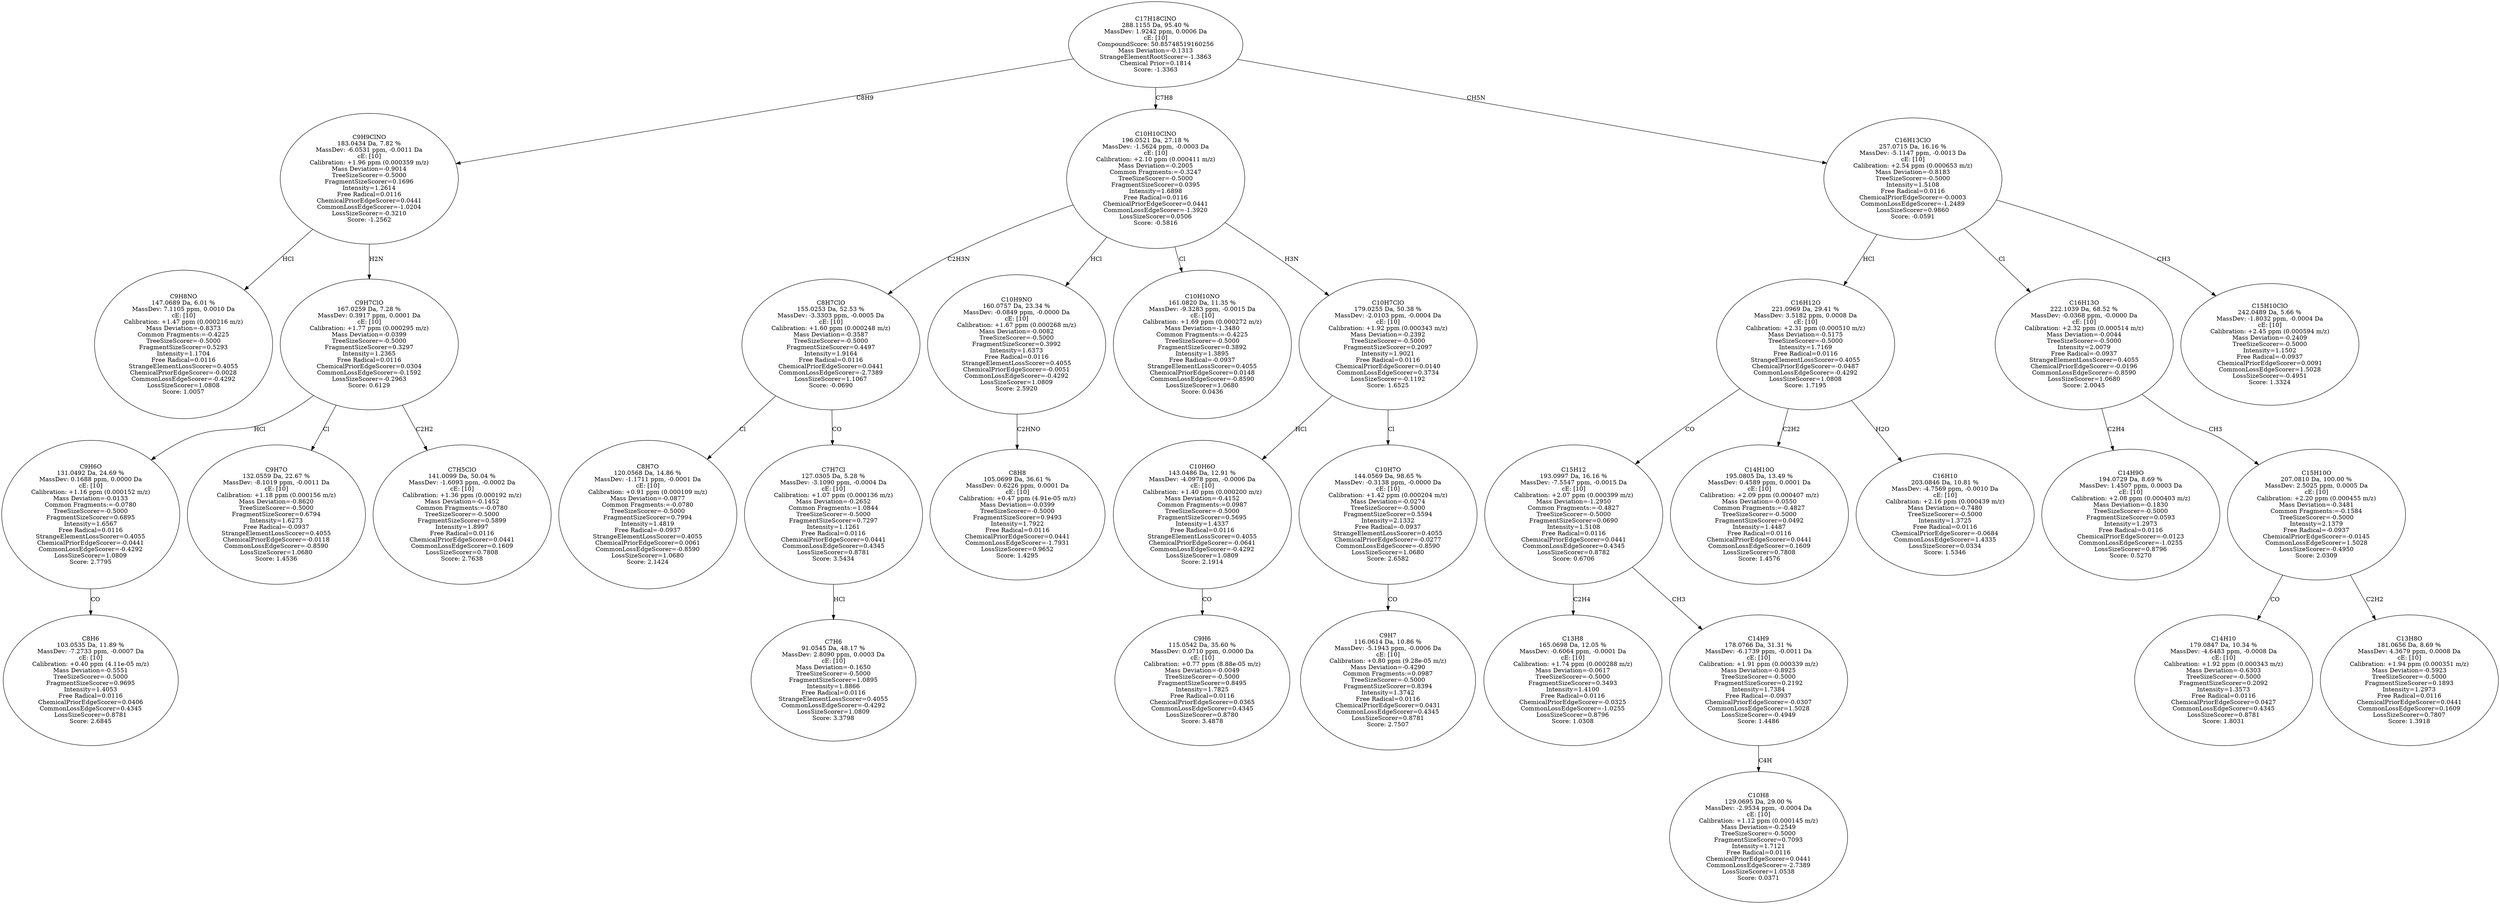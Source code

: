 strict digraph {
v1 [label="C9H8NO\n147.0689 Da, 6.01 %\nMassDev: 7.1105 ppm, 0.0010 Da\ncE: [10]\nCalibration: +1.47 ppm (0.000216 m/z)\nMass Deviation=-0.8373\nCommon Fragments:=-0.4225\nTreeSizeScorer=-0.5000\nFragmentSizeScorer=0.5293\nIntensity=1.1704\nFree Radical=0.0116\nStrangeElementLossScorer=0.4055\nChemicalPriorEdgeScorer=-0.0028\nCommonLossEdgeScorer=-0.4292\nLossSizeScorer=1.0808\nScore: 1.0057"];
v2 [label="C8H6\n103.0535 Da, 11.89 %\nMassDev: -7.2733 ppm, -0.0007 Da\ncE: [10]\nCalibration: +0.40 ppm (4.11e-05 m/z)\nMass Deviation=-0.5551\nTreeSizeScorer=-0.5000\nFragmentSizeScorer=0.9695\nIntensity=1.4053\nFree Radical=0.0116\nChemicalPriorEdgeScorer=0.0406\nCommonLossEdgeScorer=0.4345\nLossSizeScorer=0.8781\nScore: 2.6845"];
v3 [label="C9H6O\n131.0492 Da, 24.69 %\nMassDev: 0.1688 ppm, 0.0000 Da\ncE: [10]\nCalibration: +1.16 ppm (0.000152 m/z)\nMass Deviation=-0.0133\nCommon Fragments:=-0.0780\nTreeSizeScorer=-0.5000\nFragmentSizeScorer=0.6895\nIntensity=1.6567\nFree Radical=0.0116\nStrangeElementLossScorer=0.4055\nChemicalPriorEdgeScorer=-0.0441\nCommonLossEdgeScorer=-0.4292\nLossSizeScorer=1.0809\nScore: 2.7795"];
v4 [label="C9H7O\n132.0559 Da, 22.67 %\nMassDev: -8.1019 ppm, -0.0011 Da\ncE: [10]\nCalibration: +1.18 ppm (0.000156 m/z)\nMass Deviation=-0.8620\nTreeSizeScorer=-0.5000\nFragmentSizeScorer=0.6794\nIntensity=1.6273\nFree Radical=-0.0937\nStrangeElementLossScorer=0.4055\nChemicalPriorEdgeScorer=-0.0118\nCommonLossEdgeScorer=-0.8590\nLossSizeScorer=1.0680\nScore: 1.4536"];
v5 [label="C7H5ClO\n141.0099 Da, 50.04 %\nMassDev: -1.6093 ppm, -0.0002 Da\ncE: [10]\nCalibration: +1.36 ppm (0.000192 m/z)\nMass Deviation=-0.1452\nCommon Fragments:=-0.0780\nTreeSizeScorer=-0.5000\nFragmentSizeScorer=0.5899\nIntensity=1.8997\nFree Radical=0.0116\nChemicalPriorEdgeScorer=0.0441\nCommonLossEdgeScorer=0.1609\nLossSizeScorer=0.7808\nScore: 2.7638"];
v6 [label="C9H7ClO\n167.0259 Da, 7.28 %\nMassDev: 0.3917 ppm, 0.0001 Da\ncE: [10]\nCalibration: +1.77 ppm (0.000295 m/z)\nMass Deviation=-0.0399\nTreeSizeScorer=-0.5000\nFragmentSizeScorer=0.3297\nIntensity=1.2365\nFree Radical=0.0116\nChemicalPriorEdgeScorer=0.0304\nCommonLossEdgeScorer=-0.1592\nLossSizeScorer=-0.2963\nScore: 0.6129"];
v7 [label="C9H9ClNO\n183.0434 Da, 7.82 %\nMassDev: -6.0531 ppm, -0.0011 Da\ncE: [10]\nCalibration: +1.96 ppm (0.000359 m/z)\nMass Deviation=-0.9014\nTreeSizeScorer=-0.5000\nFragmentSizeScorer=0.1696\nIntensity=1.2614\nFree Radical=0.0116\nChemicalPriorEdgeScorer=0.0441\nCommonLossEdgeScorer=-1.0204\nLossSizeScorer=-0.3210\nScore: -1.2562"];
v8 [label="C8H7O\n120.0568 Da, 14.86 %\nMassDev: -1.1711 ppm, -0.0001 Da\ncE: [10]\nCalibration: +0.91 ppm (0.000109 m/z)\nMass Deviation=-0.0877\nCommon Fragments:=-0.0780\nTreeSizeScorer=-0.5000\nFragmentSizeScorer=0.7994\nIntensity=1.4819\nFree Radical=-0.0937\nStrangeElementLossScorer=0.4055\nChemicalPriorEdgeScorer=0.0061\nCommonLossEdgeScorer=-0.8590\nLossSizeScorer=1.0680\nScore: 2.1424"];
v9 [label="C7H6\n91.0545 Da, 48.17 %\nMassDev: 2.8090 ppm, 0.0003 Da\ncE: [10]\nMass Deviation=-0.1650\nTreeSizeScorer=-0.5000\nFragmentSizeScorer=1.0895\nIntensity=1.8866\nFree Radical=0.0116\nStrangeElementLossScorer=0.4055\nCommonLossEdgeScorer=-0.4292\nLossSizeScorer=1.0809\nScore: 3.3798"];
v10 [label="C7H7Cl\n127.0305 Da, 5.28 %\nMassDev: -3.1090 ppm, -0.0004 Da\ncE: [10]\nCalibration: +1.07 ppm (0.000136 m/z)\nMass Deviation=-0.2652\nCommon Fragments:=1.0844\nTreeSizeScorer=-0.5000\nFragmentSizeScorer=0.7297\nIntensity=1.1261\nFree Radical=0.0116\nChemicalPriorEdgeScorer=0.0441\nCommonLossEdgeScorer=0.4345\nLossSizeScorer=0.8781\nScore: 3.5434"];
v11 [label="C8H7ClO\n155.0253 Da, 52.53 %\nMassDev: -3.3303 ppm, -0.0005 Da\ncE: [10]\nCalibration: +1.60 ppm (0.000248 m/z)\nMass Deviation=-0.3587\nTreeSizeScorer=-0.5000\nFragmentSizeScorer=0.4497\nIntensity=1.9164\nFree Radical=0.0116\nChemicalPriorEdgeScorer=0.0441\nCommonLossEdgeScorer=-2.7389\nLossSizeScorer=1.1067\nScore: -0.0690"];
v12 [label="C8H8\n105.0699 Da, 36.61 %\nMassDev: 0.6226 ppm, 0.0001 Da\ncE: [10]\nCalibration: +0.47 ppm (4.91e-05 m/z)\nMass Deviation=-0.0399\nTreeSizeScorer=-0.5000\nFragmentSizeScorer=0.9493\nIntensity=1.7922\nFree Radical=0.0116\nChemicalPriorEdgeScorer=0.0441\nCommonLossEdgeScorer=-1.7931\nLossSizeScorer=0.9652\nScore: 1.4295"];
v13 [label="C10H9NO\n160.0757 Da, 23.34 %\nMassDev: -0.0849 ppm, -0.0000 Da\ncE: [10]\nCalibration: +1.67 ppm (0.000268 m/z)\nMass Deviation=-0.0082\nTreeSizeScorer=-0.5000\nFragmentSizeScorer=0.3992\nIntensity=1.6373\nFree Radical=0.0116\nStrangeElementLossScorer=0.4055\nChemicalPriorEdgeScorer=-0.0051\nCommonLossEdgeScorer=-0.4292\nLossSizeScorer=1.0809\nScore: 2.5920"];
v14 [label="C10H10NO\n161.0820 Da, 11.35 %\nMassDev: -9.3283 ppm, -0.0015 Da\ncE: [10]\nCalibration: +1.69 ppm (0.000272 m/z)\nMass Deviation=-1.3480\nCommon Fragments:=-0.4225\nTreeSizeScorer=-0.5000\nFragmentSizeScorer=0.3892\nIntensity=1.3895\nFree Radical=-0.0937\nStrangeElementLossScorer=0.4055\nChemicalPriorEdgeScorer=0.0148\nCommonLossEdgeScorer=-0.8590\nLossSizeScorer=1.0680\nScore: 0.0436"];
v15 [label="C9H6\n115.0542 Da, 35.60 %\nMassDev: 0.0710 ppm, 0.0000 Da\ncE: [10]\nCalibration: +0.77 ppm (8.88e-05 m/z)\nMass Deviation=-0.0049\nTreeSizeScorer=-0.5000\nFragmentSizeScorer=0.8495\nIntensity=1.7825\nFree Radical=0.0116\nChemicalPriorEdgeScorer=0.0365\nCommonLossEdgeScorer=0.4345\nLossSizeScorer=0.8780\nScore: 3.4878"];
v16 [label="C10H6O\n143.0486 Da, 12.91 %\nMassDev: -4.0978 ppm, -0.0006 Da\ncE: [10]\nCalibration: +1.40 ppm (0.000200 m/z)\nMass Deviation=-0.4152\nCommon Fragments:=0.0987\nTreeSizeScorer=-0.5000\nFragmentSizeScorer=0.5695\nIntensity=1.4337\nFree Radical=0.0116\nStrangeElementLossScorer=0.4055\nChemicalPriorEdgeScorer=-0.0641\nCommonLossEdgeScorer=-0.4292\nLossSizeScorer=1.0809\nScore: 2.1914"];
v17 [label="C9H7\n116.0614 Da, 10.86 %\nMassDev: -5.1943 ppm, -0.0006 Da\ncE: [10]\nCalibration: +0.80 ppm (9.28e-05 m/z)\nMass Deviation=-0.4290\nCommon Fragments:=0.0987\nTreeSizeScorer=-0.5000\nFragmentSizeScorer=0.8394\nIntensity=1.3742\nFree Radical=0.0116\nChemicalPriorEdgeScorer=0.0431\nCommonLossEdgeScorer=0.4345\nLossSizeScorer=0.8781\nScore: 2.7507"];
v18 [label="C10H7O\n144.0569 Da, 98.65 %\nMassDev: -0.3138 ppm, -0.0000 Da\ncE: [10]\nCalibration: +1.42 ppm (0.000204 m/z)\nMass Deviation=-0.0274\nTreeSizeScorer=-0.5000\nFragmentSizeScorer=0.5594\nIntensity=2.1332\nFree Radical=-0.0937\nStrangeElementLossScorer=0.4055\nChemicalPriorEdgeScorer=-0.0277\nCommonLossEdgeScorer=-0.8590\nLossSizeScorer=1.0680\nScore: 2.6582"];
v19 [label="C10H7ClO\n179.0255 Da, 50.38 %\nMassDev: -2.0103 ppm, -0.0004 Da\ncE: [10]\nCalibration: +1.92 ppm (0.000343 m/z)\nMass Deviation=-0.2392\nTreeSizeScorer=-0.5000\nFragmentSizeScorer=0.2097\nIntensity=1.9021\nFree Radical=0.0116\nChemicalPriorEdgeScorer=0.0140\nCommonLossEdgeScorer=0.3734\nLossSizeScorer=-0.1192\nScore: 1.6525"];
v20 [label="C10H10ClNO\n196.0521 Da, 27.18 %\nMassDev: -1.5624 ppm, -0.0003 Da\ncE: [10]\nCalibration: +2.10 ppm (0.000411 m/z)\nMass Deviation=-0.2005\nCommon Fragments:=-0.3247\nTreeSizeScorer=-0.5000\nFragmentSizeScorer=0.0395\nIntensity=1.6898\nFree Radical=0.0116\nChemicalPriorEdgeScorer=0.0441\nCommonLossEdgeScorer=-1.3920\nLossSizeScorer=0.0506\nScore: -0.5816"];
v21 [label="C13H8\n165.0698 Da, 12.05 %\nMassDev: -0.6064 ppm, -0.0001 Da\ncE: [10]\nCalibration: +1.74 ppm (0.000288 m/z)\nMass Deviation=-0.0617\nTreeSizeScorer=-0.5000\nFragmentSizeScorer=0.3493\nIntensity=1.4100\nFree Radical=0.0116\nChemicalPriorEdgeScorer=-0.0325\nCommonLossEdgeScorer=-1.0255\nLossSizeScorer=0.8796\nScore: 1.0308"];
v22 [label="C10H8\n129.0695 Da, 29.00 %\nMassDev: -2.9534 ppm, -0.0004 Da\ncE: [10]\nCalibration: +1.12 ppm (0.000145 m/z)\nMass Deviation=-0.2549\nTreeSizeScorer=-0.5000\nFragmentSizeScorer=0.7093\nIntensity=1.7121\nFree Radical=0.0116\nChemicalPriorEdgeScorer=0.0441\nCommonLossEdgeScorer=-2.7389\nLossSizeScorer=1.0538\nScore: 0.0371"];
v23 [label="C14H9\n178.0766 Da, 31.31 %\nMassDev: -6.1739 ppm, -0.0011 Da\ncE: [10]\nCalibration: +1.91 ppm (0.000339 m/z)\nMass Deviation=-0.8925\nTreeSizeScorer=-0.5000\nFragmentSizeScorer=0.2192\nIntensity=1.7384\nFree Radical=-0.0937\nChemicalPriorEdgeScorer=-0.0307\nCommonLossEdgeScorer=1.5028\nLossSizeScorer=-0.4949\nScore: 1.4486"];
v24 [label="C15H12\n193.0997 Da, 16.16 %\nMassDev: -7.5547 ppm, -0.0015 Da\ncE: [10]\nCalibration: +2.07 ppm (0.000399 m/z)\nMass Deviation=-1.2950\nCommon Fragments:=-0.4827\nTreeSizeScorer=-0.5000\nFragmentSizeScorer=0.0690\nIntensity=1.5108\nFree Radical=0.0116\nChemicalPriorEdgeScorer=0.0441\nCommonLossEdgeScorer=0.4345\nLossSizeScorer=0.8782\nScore: 0.6706"];
v25 [label="C14H10O\n195.0805 Da, 13.49 %\nMassDev: 0.4589 ppm, 0.0001 Da\ncE: [10]\nCalibration: +2.09 ppm (0.000407 m/z)\nMass Deviation=-0.0550\nCommon Fragments:=-0.4827\nTreeSizeScorer=-0.5000\nFragmentSizeScorer=0.0492\nIntensity=1.4487\nFree Radical=0.0116\nChemicalPriorEdgeScorer=0.0441\nCommonLossEdgeScorer=0.1609\nLossSizeScorer=0.7808\nScore: 1.4576"];
v26 [label="C16H10\n203.0846 Da, 10.81 %\nMassDev: -4.7569 ppm, -0.0010 Da\ncE: [10]\nCalibration: +2.16 ppm (0.000439 m/z)\nMass Deviation=-0.7480\nTreeSizeScorer=-0.5000\nIntensity=1.3725\nFree Radical=0.0116\nChemicalPriorEdgeScorer=-0.0684\nCommonLossEdgeScorer=1.4335\nLossSizeScorer=0.0334\nScore: 1.5346"];
v27 [label="C16H12O\n221.0969 Da, 29.41 %\nMassDev: 3.5182 ppm, 0.0008 Da\ncE: [10]\nCalibration: +2.31 ppm (0.000510 m/z)\nMass Deviation=-0.5175\nTreeSizeScorer=-0.5000\nIntensity=1.7169\nFree Radical=0.0116\nStrangeElementLossScorer=0.4055\nChemicalPriorEdgeScorer=-0.0487\nCommonLossEdgeScorer=-0.4292\nLossSizeScorer=1.0808\nScore: 1.7195"];
v28 [label="C14H9O\n194.0729 Da, 8.69 %\nMassDev: 1.4507 ppm, 0.0003 Da\ncE: [10]\nCalibration: +2.08 ppm (0.000403 m/z)\nMass Deviation=-0.1830\nTreeSizeScorer=-0.5000\nFragmentSizeScorer=0.0593\nIntensity=1.2973\nFree Radical=0.0116\nChemicalPriorEdgeScorer=-0.0123\nCommonLossEdgeScorer=-1.0255\nLossSizeScorer=0.8796\nScore: 0.5270"];
v29 [label="C14H10\n179.0847 Da, 10.34 %\nMassDev: -4.6483 ppm, -0.0008 Da\ncE: [10]\nCalibration: +1.92 ppm (0.000343 m/z)\nMass Deviation=-0.6303\nTreeSizeScorer=-0.5000\nFragmentSizeScorer=0.2092\nIntensity=1.3573\nFree Radical=0.0116\nChemicalPriorEdgeScorer=0.0427\nCommonLossEdgeScorer=0.4345\nLossSizeScorer=0.8781\nScore: 1.8031"];
v30 [label="C13H8O\n181.0656 Da, 8.69 %\nMassDev: 4.3679 ppm, 0.0008 Da\ncE: [10]\nCalibration: +1.94 ppm (0.000351 m/z)\nMass Deviation=-0.5923\nTreeSizeScorer=-0.5000\nFragmentSizeScorer=0.1893\nIntensity=1.2973\nFree Radical=0.0116\nChemicalPriorEdgeScorer=0.0441\nCommonLossEdgeScorer=0.1609\nLossSizeScorer=0.7807\nScore: 1.3918"];
v31 [label="C15H10O\n207.0810 Da, 100.00 %\nMassDev: 2.5025 ppm, 0.0005 Da\ncE: [10]\nCalibration: +2.20 ppm (0.000455 m/z)\nMass Deviation=-0.3481\nCommon Fragments:=-0.1584\nTreeSizeScorer=-0.5000\nIntensity=2.1379\nFree Radical=-0.0937\nChemicalPriorEdgeScorer=-0.0145\nCommonLossEdgeScorer=1.5028\nLossSizeScorer=-0.4950\nScore: 2.0309"];
v32 [label="C16H13O\n222.1039 Da, 68.52 %\nMassDev: -0.0368 ppm, -0.0000 Da\ncE: [10]\nCalibration: +2.32 ppm (0.000514 m/z)\nMass Deviation=-0.0044\nTreeSizeScorer=-0.5000\nIntensity=2.0079\nFree Radical=-0.0937\nStrangeElementLossScorer=0.4055\nChemicalPriorEdgeScorer=-0.0196\nCommonLossEdgeScorer=-0.8590\nLossSizeScorer=1.0680\nScore: 2.0045"];
v33 [label="C15H10ClO\n242.0489 Da, 5.66 %\nMassDev: -1.8032 ppm, -0.0004 Da\ncE: [10]\nCalibration: +2.45 ppm (0.000594 m/z)\nMass Deviation=-0.2409\nTreeSizeScorer=-0.5000\nIntensity=1.1502\nFree Radical=-0.0937\nChemicalPriorEdgeScorer=0.0091\nCommonLossEdgeScorer=1.5028\nLossSizeScorer=-0.4951\nScore: 1.3324"];
v34 [label="C16H13ClO\n257.0715 Da, 16.16 %\nMassDev: -5.1147 ppm, -0.0013 Da\ncE: [10]\nCalibration: +2.54 ppm (0.000653 m/z)\nMass Deviation=-0.8183\nTreeSizeScorer=-0.5000\nIntensity=1.5108\nFree Radical=0.0116\nChemicalPriorEdgeScorer=-0.0003\nCommonLossEdgeScorer=-1.2489\nLossSizeScorer=0.9860\nScore: -0.0591"];
v35 [label="C17H18ClNO\n288.1155 Da, 95.40 %\nMassDev: 1.9242 ppm, 0.0006 Da\ncE: [10]\nCompoundScore: 50.85748519160256\nMass Deviation=-0.1313\nStrangeElementRootScorer=-1.3863\nChemical Prior=0.1814\nScore: -1.3363"];
v7 -> v1 [label="HCl"];
v3 -> v2 [label="CO"];
v6 -> v3 [label="HCl"];
v6 -> v4 [label="Cl"];
v6 -> v5 [label="C2H2"];
v7 -> v6 [label="H2N"];
v35 -> v7 [label="C8H9"];
v11 -> v8 [label="Cl"];
v10 -> v9 [label="HCl"];
v11 -> v10 [label="CO"];
v20 -> v11 [label="C2H3N"];
v13 -> v12 [label="C2HNO"];
v20 -> v13 [label="HCl"];
v20 -> v14 [label="Cl"];
v16 -> v15 [label="CO"];
v19 -> v16 [label="HCl"];
v18 -> v17 [label="CO"];
v19 -> v18 [label="Cl"];
v20 -> v19 [label="H3N"];
v35 -> v20 [label="C7H8"];
v24 -> v21 [label="C2H4"];
v23 -> v22 [label="C4H"];
v24 -> v23 [label="CH3"];
v27 -> v24 [label="CO"];
v27 -> v25 [label="C2H2"];
v27 -> v26 [label="H2O"];
v34 -> v27 [label="HCl"];
v32 -> v28 [label="C2H4"];
v31 -> v29 [label="CO"];
v31 -> v30 [label="C2H2"];
v32 -> v31 [label="CH3"];
v34 -> v32 [label="Cl"];
v34 -> v33 [label="CH3"];
v35 -> v34 [label="CH5N"];
}